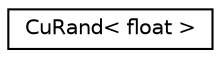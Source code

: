 digraph "Graphical Class Hierarchy"
{
  edge [fontname="Helvetica",fontsize="10",labelfontname="Helvetica",labelfontsize="10"];
  node [fontname="Helvetica",fontsize="10",shape=record];
  rankdir="LR";
  Node0 [label="CuRand\< float \>",height=0.2,width=0.4,color="black", fillcolor="white", style="filled",URL="$classkaldi_1_1CuRand.html"];
}
